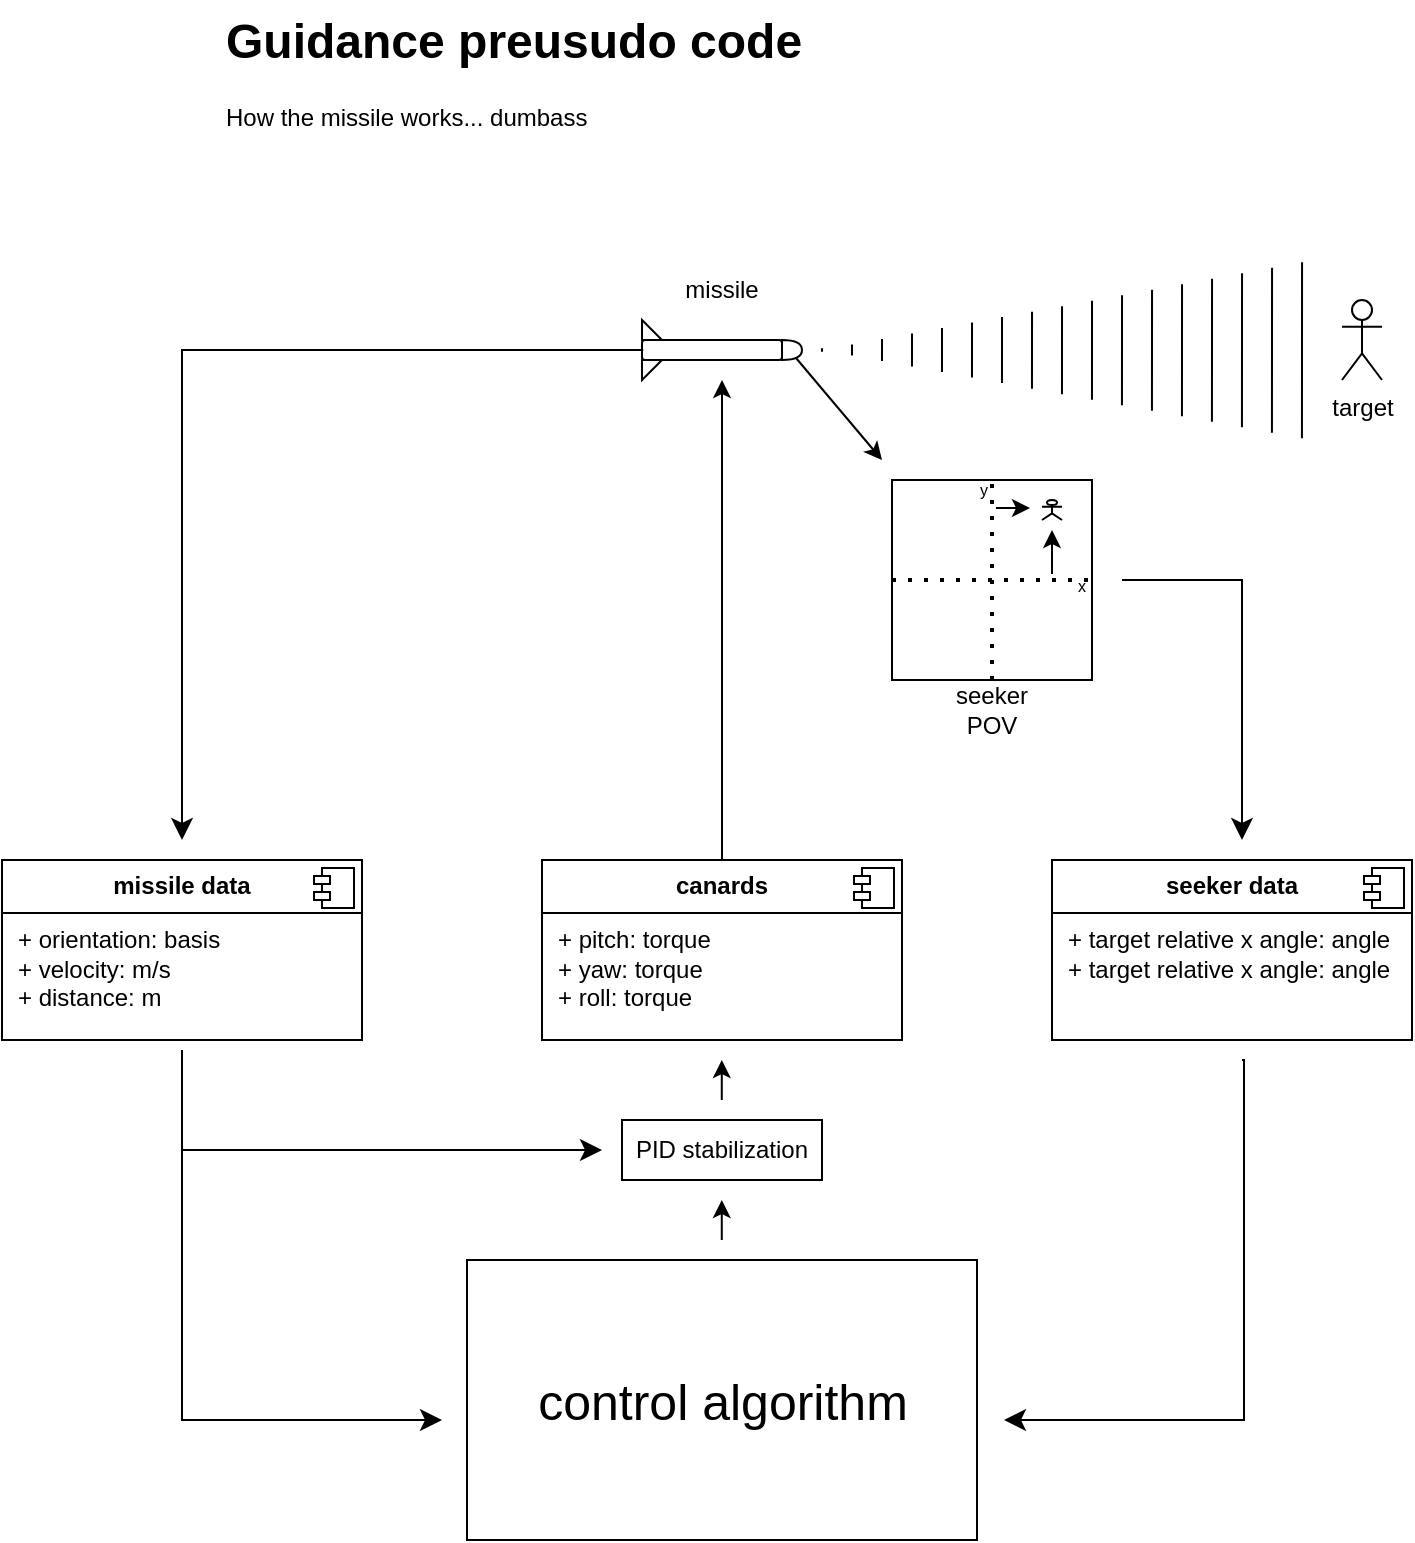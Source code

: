 <mxfile version="26.2.13">
  <diagram name="Page-1" id="ZvGdhpepFF4PUFGxJiAk">
    <mxGraphModel dx="1835" dy="518" grid="1" gridSize="10" guides="1" tooltips="1" connect="1" arrows="1" fold="1" page="1" pageScale="1" pageWidth="850" pageHeight="1100" math="0" shadow="0">
      <root>
        <mxCell id="0" />
        <mxCell id="1" parent="0" />
        <mxCell id="DSYd0_VyeAYdbBnq_1hp-1" value="" style="whiteSpace=wrap;html=1;aspect=fixed;" vertex="1" parent="1">
          <mxGeometry x="385" y="240" width="100" height="100" as="geometry" />
        </mxCell>
        <mxCell id="DSYd0_VyeAYdbBnq_1hp-6" value="" style="endArrow=none;dashed=1;html=1;dashPattern=1 3;strokeWidth=2;rounded=0;exitX=0.5;exitY=1;exitDx=0;exitDy=0;entryX=0.5;entryY=0;entryDx=0;entryDy=0;" edge="1" parent="1" source="DSYd0_VyeAYdbBnq_1hp-1" target="DSYd0_VyeAYdbBnq_1hp-1">
          <mxGeometry width="50" height="50" relative="1" as="geometry">
            <mxPoint x="395" y="490" as="sourcePoint" />
            <mxPoint x="445" y="440" as="targetPoint" />
          </mxGeometry>
        </mxCell>
        <mxCell id="DSYd0_VyeAYdbBnq_1hp-7" value="" style="endArrow=none;dashed=1;html=1;dashPattern=1 3;strokeWidth=2;rounded=0;entryX=1;entryY=0.5;entryDx=0;entryDy=0;exitX=0;exitY=0.5;exitDx=0;exitDy=0;" edge="1" parent="1" source="DSYd0_VyeAYdbBnq_1hp-1" target="DSYd0_VyeAYdbBnq_1hp-1">
          <mxGeometry width="50" height="50" relative="1" as="geometry">
            <mxPoint x="395" y="490" as="sourcePoint" />
            <mxPoint x="445" y="440" as="targetPoint" />
          </mxGeometry>
        </mxCell>
        <mxCell id="DSYd0_VyeAYdbBnq_1hp-8" value="&lt;div&gt;target&lt;/div&gt;&lt;div&gt;&lt;br&gt;&lt;/div&gt;" style="shape=umlActor;verticalLabelPosition=bottom;verticalAlign=top;html=1;outlineConnect=0;" vertex="1" parent="1">
          <mxGeometry x="610" y="150" width="20" height="40" as="geometry" />
        </mxCell>
        <mxCell id="DSYd0_VyeAYdbBnq_1hp-9" value="seeker POV" style="text;html=1;align=center;verticalAlign=middle;whiteSpace=wrap;rounded=0;" vertex="1" parent="1">
          <mxGeometry x="405" y="340" width="60" height="30" as="geometry" />
        </mxCell>
        <mxCell id="DSYd0_VyeAYdbBnq_1hp-10" value="" style="rounded=1;whiteSpace=wrap;html=1;" vertex="1" parent="1">
          <mxGeometry x="260" y="170" width="70" height="10" as="geometry" />
        </mxCell>
        <mxCell id="DSYd0_VyeAYdbBnq_1hp-11" value="" style="shape=or;whiteSpace=wrap;html=1;" vertex="1" parent="1">
          <mxGeometry x="330" y="170" width="10" height="10" as="geometry" />
        </mxCell>
        <mxCell id="DSYd0_VyeAYdbBnq_1hp-12" value="" style="verticalLabelPosition=bottom;verticalAlign=top;html=1;shape=mxgraph.basic.orthogonal_triangle" vertex="1" parent="1">
          <mxGeometry x="260" y="160" width="10" height="10" as="geometry" />
        </mxCell>
        <mxCell id="DSYd0_VyeAYdbBnq_1hp-16" value="" style="verticalLabelPosition=bottom;verticalAlign=top;html=1;shape=mxgraph.basic.orthogonal_triangle;flipH=0;flipV=1;" vertex="1" parent="1">
          <mxGeometry x="260" y="180" width="10" height="10" as="geometry" />
        </mxCell>
        <mxCell id="DSYd0_VyeAYdbBnq_1hp-19" value="" style="shape=mxgraph.arrows2.wedgeArrowDashed2;html=1;bendable=0;startWidth=44;stepSize=15;rounded=0;" edge="1" parent="1">
          <mxGeometry width="100" height="100" relative="1" as="geometry">
            <mxPoint x="590" y="175.16" as="sourcePoint" />
            <mxPoint x="350" y="175" as="targetPoint" />
          </mxGeometry>
        </mxCell>
        <mxCell id="DSYd0_VyeAYdbBnq_1hp-20" value="missile" style="text;html=1;align=center;verticalAlign=middle;whiteSpace=wrap;rounded=0;" vertex="1" parent="1">
          <mxGeometry x="270" y="130" width="60" height="30" as="geometry" />
        </mxCell>
        <mxCell id="DSYd0_VyeAYdbBnq_1hp-27" value="" style="shape=umlActor;verticalLabelPosition=bottom;verticalAlign=top;html=1;" vertex="1" parent="1">
          <mxGeometry x="460" y="250" width="10" height="10" as="geometry" />
        </mxCell>
        <mxCell id="DSYd0_VyeAYdbBnq_1hp-29" value="" style="endArrow=classic;html=1;rounded=0;" edge="1" parent="1">
          <mxGeometry width="50" height="50" relative="1" as="geometry">
            <mxPoint x="465" y="287" as="sourcePoint" />
            <mxPoint x="465" y="265" as="targetPoint" />
          </mxGeometry>
        </mxCell>
        <mxCell id="DSYd0_VyeAYdbBnq_1hp-32" value="" style="endArrow=classic;html=1;rounded=0;exitX=0.7;exitY=0.9;exitDx=0;exitDy=0;exitPerimeter=0;" edge="1" parent="1" source="DSYd0_VyeAYdbBnq_1hp-11">
          <mxGeometry width="50" height="50" relative="1" as="geometry">
            <mxPoint x="435" y="180" as="sourcePoint" />
            <mxPoint x="380" y="230" as="targetPoint" />
          </mxGeometry>
        </mxCell>
        <mxCell id="DSYd0_VyeAYdbBnq_1hp-33" value="x" style="text;html=1;align=center;verticalAlign=middle;whiteSpace=wrap;rounded=0;fontSize=8;" vertex="1" parent="1">
          <mxGeometry x="470" y="288" width="20" height="10" as="geometry" />
        </mxCell>
        <mxCell id="DSYd0_VyeAYdbBnq_1hp-34" value="y" style="text;html=1;align=center;verticalAlign=middle;whiteSpace=wrap;rounded=0;fontSize=8;" vertex="1" parent="1">
          <mxGeometry x="421" y="240" width="20" height="10" as="geometry" />
        </mxCell>
        <mxCell id="DSYd0_VyeAYdbBnq_1hp-28" value="" style="endArrow=classic;html=1;rounded=0;" edge="1" parent="1">
          <mxGeometry width="50" height="50" relative="1" as="geometry">
            <mxPoint x="437" y="254" as="sourcePoint" />
            <mxPoint x="454" y="254" as="targetPoint" />
          </mxGeometry>
        </mxCell>
        <mxCell id="DSYd0_VyeAYdbBnq_1hp-35" value="" style="edgeStyle=segmentEdgeStyle;endArrow=classic;html=1;curved=0;rounded=0;endSize=8;startSize=8;" edge="1" parent="1">
          <mxGeometry width="50" height="50" relative="1" as="geometry">
            <mxPoint x="500" y="290" as="sourcePoint" />
            <mxPoint x="560" y="420" as="targetPoint" />
          </mxGeometry>
        </mxCell>
        <mxCell id="DSYd0_VyeAYdbBnq_1hp-36" value="&lt;p style=&quot;margin:0px;margin-top:6px;text-align:center;&quot;&gt;&lt;b&gt;seeker data&lt;/b&gt;&lt;/p&gt;&lt;hr size=&quot;1&quot; style=&quot;border-style:solid;&quot;&gt;&lt;p style=&quot;margin:0px;margin-left:8px;&quot;&gt;+ target relative x angle: angle&lt;br&gt;+&amp;nbsp;target relative x angle: angle&lt;/p&gt;" style="align=left;overflow=fill;html=1;dropTarget=0;whiteSpace=wrap;" vertex="1" parent="1">
          <mxGeometry x="465" y="430" width="180" height="90" as="geometry" />
        </mxCell>
        <mxCell id="DSYd0_VyeAYdbBnq_1hp-37" value="" style="shape=component;jettyWidth=8;jettyHeight=4;" vertex="1" parent="DSYd0_VyeAYdbBnq_1hp-36">
          <mxGeometry x="1" width="20" height="20" relative="1" as="geometry">
            <mxPoint x="-24" y="4" as="offset" />
          </mxGeometry>
        </mxCell>
        <mxCell id="DSYd0_VyeAYdbBnq_1hp-41" value="&lt;p style=&quot;margin:0px;margin-top:6px;text-align:center;&quot;&gt;&lt;b&gt;missile data&lt;/b&gt;&lt;/p&gt;&lt;hr size=&quot;1&quot; style=&quot;border-style:solid;&quot;&gt;&lt;p style=&quot;margin:0px;margin-left:8px;&quot;&gt;+ orientation: basis&lt;br&gt;+ velocity: m/s&lt;br&gt;+ distance: m&lt;/p&gt;" style="align=left;overflow=fill;html=1;dropTarget=0;whiteSpace=wrap;" vertex="1" parent="1">
          <mxGeometry x="-60" y="430" width="180" height="90" as="geometry" />
        </mxCell>
        <mxCell id="DSYd0_VyeAYdbBnq_1hp-42" value="" style="shape=component;jettyWidth=8;jettyHeight=4;" vertex="1" parent="DSYd0_VyeAYdbBnq_1hp-41">
          <mxGeometry x="1" width="20" height="20" relative="1" as="geometry">
            <mxPoint x="-24" y="4" as="offset" />
          </mxGeometry>
        </mxCell>
        <mxCell id="DSYd0_VyeAYdbBnq_1hp-43" value="" style="edgeStyle=segmentEdgeStyle;endArrow=classic;html=1;curved=0;rounded=0;endSize=8;startSize=8;exitX=0.009;exitY=0.502;exitDx=0;exitDy=0;exitPerimeter=0;" edge="1" parent="1" source="DSYd0_VyeAYdbBnq_1hp-10">
          <mxGeometry width="50" height="50" relative="1" as="geometry">
            <mxPoint x="240" y="180" as="sourcePoint" />
            <mxPoint x="30" y="420" as="targetPoint" />
          </mxGeometry>
        </mxCell>
        <mxCell id="DSYd0_VyeAYdbBnq_1hp-44" value="" style="endArrow=classic;html=1;rounded=0;exitX=0.5;exitY=0;exitDx=0;exitDy=0;" edge="1" parent="1" source="DSYd0_VyeAYdbBnq_1hp-47">
          <mxGeometry width="50" height="50" relative="1" as="geometry">
            <mxPoint x="300" y="420" as="sourcePoint" />
            <mxPoint x="300" y="190" as="targetPoint" />
          </mxGeometry>
        </mxCell>
        <mxCell id="DSYd0_VyeAYdbBnq_1hp-47" value="&lt;p style=&quot;margin:0px;margin-top:6px;text-align:center;&quot;&gt;&lt;b&gt;canards&lt;/b&gt;&lt;/p&gt;&lt;hr size=&quot;1&quot; style=&quot;border-style:solid;&quot;&gt;&lt;p style=&quot;margin:0px;margin-left:8px;&quot;&gt;+ pitch: torque&lt;br&gt;+ yaw: torque&lt;br&gt;+ roll: torque&lt;/p&gt;" style="align=left;overflow=fill;html=1;dropTarget=0;whiteSpace=wrap;" vertex="1" parent="1">
          <mxGeometry x="210" y="430" width="180" height="90" as="geometry" />
        </mxCell>
        <mxCell id="DSYd0_VyeAYdbBnq_1hp-48" value="" style="shape=component;jettyWidth=8;jettyHeight=4;" vertex="1" parent="DSYd0_VyeAYdbBnq_1hp-47">
          <mxGeometry x="1" width="20" height="20" relative="1" as="geometry">
            <mxPoint x="-24" y="4" as="offset" />
          </mxGeometry>
        </mxCell>
        <mxCell id="DSYd0_VyeAYdbBnq_1hp-49" value="&lt;h1 style=&quot;margin-top: 0px;&quot;&gt;Guidance preusudo code&lt;/h1&gt;&lt;p&gt;How the missile works... dumbass&lt;/p&gt;" style="text;html=1;whiteSpace=wrap;overflow=hidden;rounded=0;" vertex="1" parent="1">
          <mxGeometry x="50" width="300" height="120" as="geometry" />
        </mxCell>
        <mxCell id="DSYd0_VyeAYdbBnq_1hp-52" value="PID stabilization" style="html=1;whiteSpace=wrap;" vertex="1" parent="1">
          <mxGeometry x="250" y="560" width="100" height="30" as="geometry" />
        </mxCell>
        <mxCell id="DSYd0_VyeAYdbBnq_1hp-53" value="control algorithm" style="html=1;whiteSpace=wrap;fontSize=25;" vertex="1" parent="1">
          <mxGeometry x="172.5" y="630" width="255" height="140" as="geometry" />
        </mxCell>
        <mxCell id="DSYd0_VyeAYdbBnq_1hp-54" value="" style="endArrow=classic;html=1;rounded=0;" edge="1" parent="1">
          <mxGeometry width="50" height="50" relative="1" as="geometry">
            <mxPoint x="299.89" y="550" as="sourcePoint" />
            <mxPoint x="299.89" y="530" as="targetPoint" />
          </mxGeometry>
        </mxCell>
        <mxCell id="DSYd0_VyeAYdbBnq_1hp-55" value="" style="endArrow=classic;html=1;rounded=0;" edge="1" parent="1">
          <mxGeometry width="50" height="50" relative="1" as="geometry">
            <mxPoint x="299.89" y="620" as="sourcePoint" />
            <mxPoint x="299.89" y="600" as="targetPoint" />
          </mxGeometry>
        </mxCell>
        <mxCell id="DSYd0_VyeAYdbBnq_1hp-56" value="" style="edgeStyle=segmentEdgeStyle;endArrow=classic;html=1;curved=0;rounded=0;endSize=8;startSize=8;" edge="1" parent="1">
          <mxGeometry width="50" height="50" relative="1" as="geometry">
            <mxPoint x="560" y="530" as="sourcePoint" />
            <mxPoint x="441" y="710" as="targetPoint" />
            <Array as="points">
              <mxPoint x="561" y="710" />
            </Array>
          </mxGeometry>
        </mxCell>
        <mxCell id="DSYd0_VyeAYdbBnq_1hp-57" value="" style="edgeStyle=segmentEdgeStyle;endArrow=classic;html=1;curved=0;rounded=0;endSize=8;startSize=8;" edge="1" parent="1">
          <mxGeometry width="50" height="50" relative="1" as="geometry">
            <mxPoint x="30" y="525" as="sourcePoint" />
            <mxPoint x="240" y="575" as="targetPoint" />
            <Array as="points">
              <mxPoint x="30" y="545" />
              <mxPoint x="30" y="575" />
            </Array>
          </mxGeometry>
        </mxCell>
        <mxCell id="DSYd0_VyeAYdbBnq_1hp-58" value="" style="edgeStyle=segmentEdgeStyle;endArrow=classic;html=1;curved=0;rounded=0;endSize=8;startSize=8;" edge="1" parent="1">
          <mxGeometry width="50" height="50" relative="1" as="geometry">
            <mxPoint x="30" y="570" as="sourcePoint" />
            <mxPoint x="160" y="710" as="targetPoint" />
            <Array as="points">
              <mxPoint x="30" y="680" />
              <mxPoint x="30" y="710" />
            </Array>
          </mxGeometry>
        </mxCell>
      </root>
    </mxGraphModel>
  </diagram>
</mxfile>
